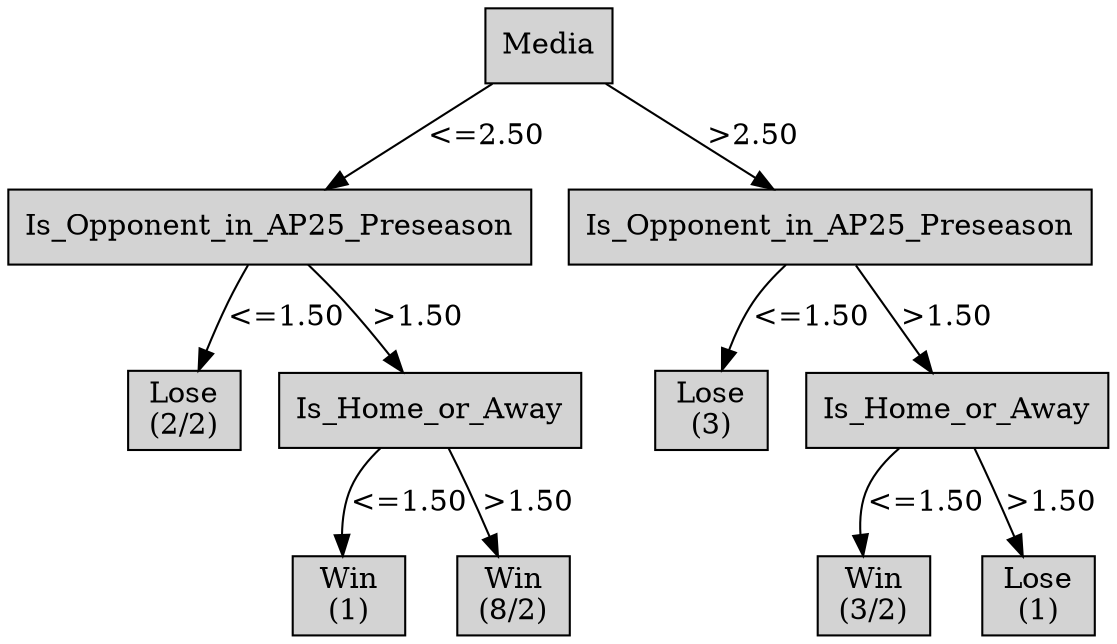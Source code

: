 digraph ID3_Tree {
"0" [shape=box, style=filled, label="Media
", weight=1]
"1" [shape=box, style=filled, label="Is_Opponent_in_AP25_Preseason
", weight=2]
0 -> 1 [ label = "<=2.50"];
"2" [shape=box, style=filled, label="Lose
(2/2)
", weight=3]
1 -> 2 [ label = "<=1.50"];
"3" [shape=box, style=filled, label="Is_Home_or_Away
", weight=3]
1 -> 3 [ label = ">1.50"];
"4" [shape=box, style=filled, label="Win
(1)
", weight=4]
3 -> 4 [ label = "<=1.50"];
"5" [shape=box, style=filled, label="Win
(8/2)
", weight=4]
3 -> 5 [ label = ">1.50"];
"6" [shape=box, style=filled, label="Is_Opponent_in_AP25_Preseason
", weight=2]
0 -> 6 [ label = ">2.50"];
"7" [shape=box, style=filled, label="Lose
(3)
", weight=3]
6 -> 7 [ label = "<=1.50"];
"8" [shape=box, style=filled, label="Is_Home_or_Away
", weight=3]
6 -> 8 [ label = ">1.50"];
"9" [shape=box, style=filled, label="Win
(3/2)
", weight=4]
8 -> 9 [ label = "<=1.50"];
"10" [shape=box, style=filled, label="Lose
(1)
", weight=4]
8 -> 10 [ label = ">1.50"];
{rank=same; 0;};
{rank=same; 1;6;};
{rank=same; 2;3;7;8;};
{rank=same; 4;5;9;10;};
}
